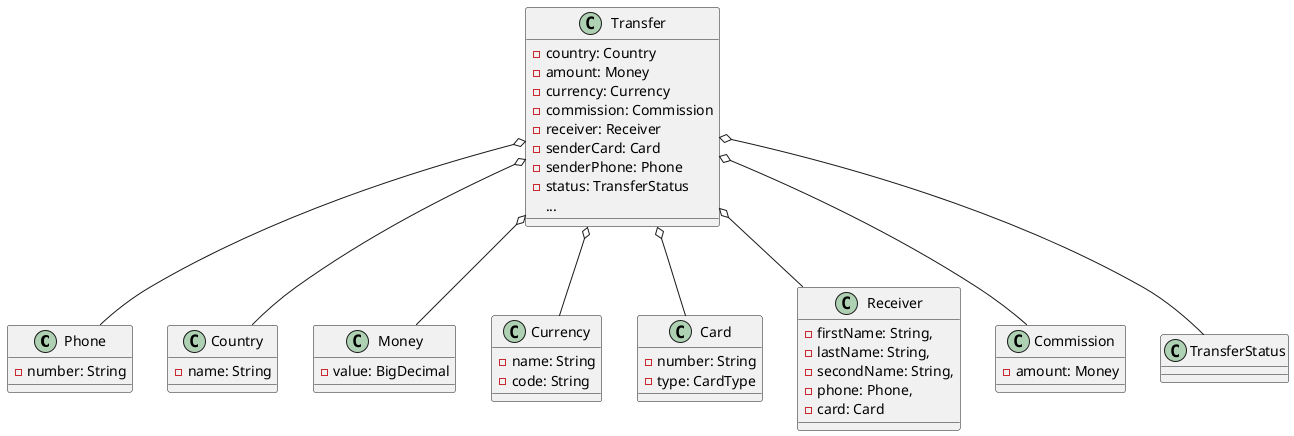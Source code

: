 @startuml

class Phone  {
    - number: String
}

class Country {
    - name: String
}

class Money {
    - value: BigDecimal
}

class Currency {
    - name: String
    - code: String
}

class Card {
    - number: String
    - type: CardType
}

class Receiver {
    - firstName: String,
    - lastName: String,
    - secondName: String,
    - phone: Phone,
    - card: Card
}

class Commission {
    - amount: Money
}


class Transfer {
    - country: Country
    - amount: Money
    - currency: Currency
    - commission: Commission
    - receiver: Receiver
    - senderCard: Card
    - senderPhone: Phone
    - status: TransferStatus
    ...
}
Transfer o-- Phone
Transfer o-- Country
Transfer o-- Money
Transfer o-- Currency
Transfer o-- Commission
Transfer o-- Receiver
Transfer o-- Card
Transfer o-- TransferStatus

@enduml